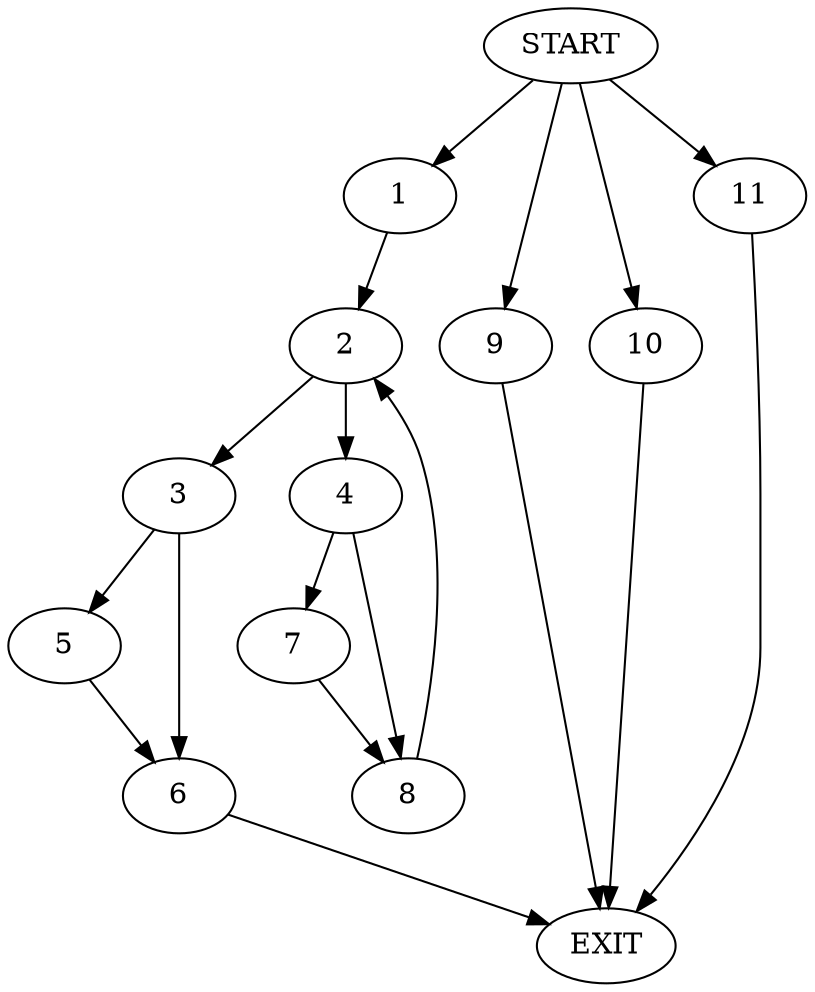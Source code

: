 digraph {
0 [label="START"]
12 [label="EXIT"]
0 -> 1
1 -> 2
2 -> 3
2 -> 4
3 -> 5
3 -> 6
4 -> 7
4 -> 8
7 -> 8
8 -> 2
5 -> 6
6 -> 12
0 -> 9
9 -> 12
0 -> 10
10 -> 12
0 -> 11
11 -> 12
}
